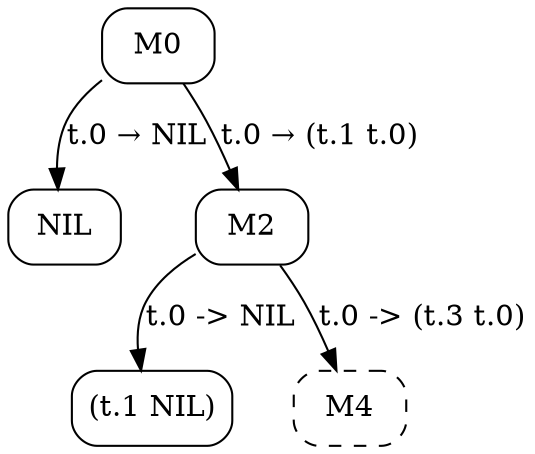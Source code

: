 digraph {
  node [shape=box, style=rounded];

  M0;
  M1 [label="NIL"];
  M0 -> M1 [label="t.0 → NIL"];
  M2;
  M0 -> M2 [label="t.0 → (t.1 t.0)"];
  M3 [label="(t.1 NIL)"];
  M2 -> M3 [label="t.0 -> NIL"];
  M4 [style="rounded,dashed"];
  M2 -> M4 [label="t.0 -> (t.3 t.0)"];
}
